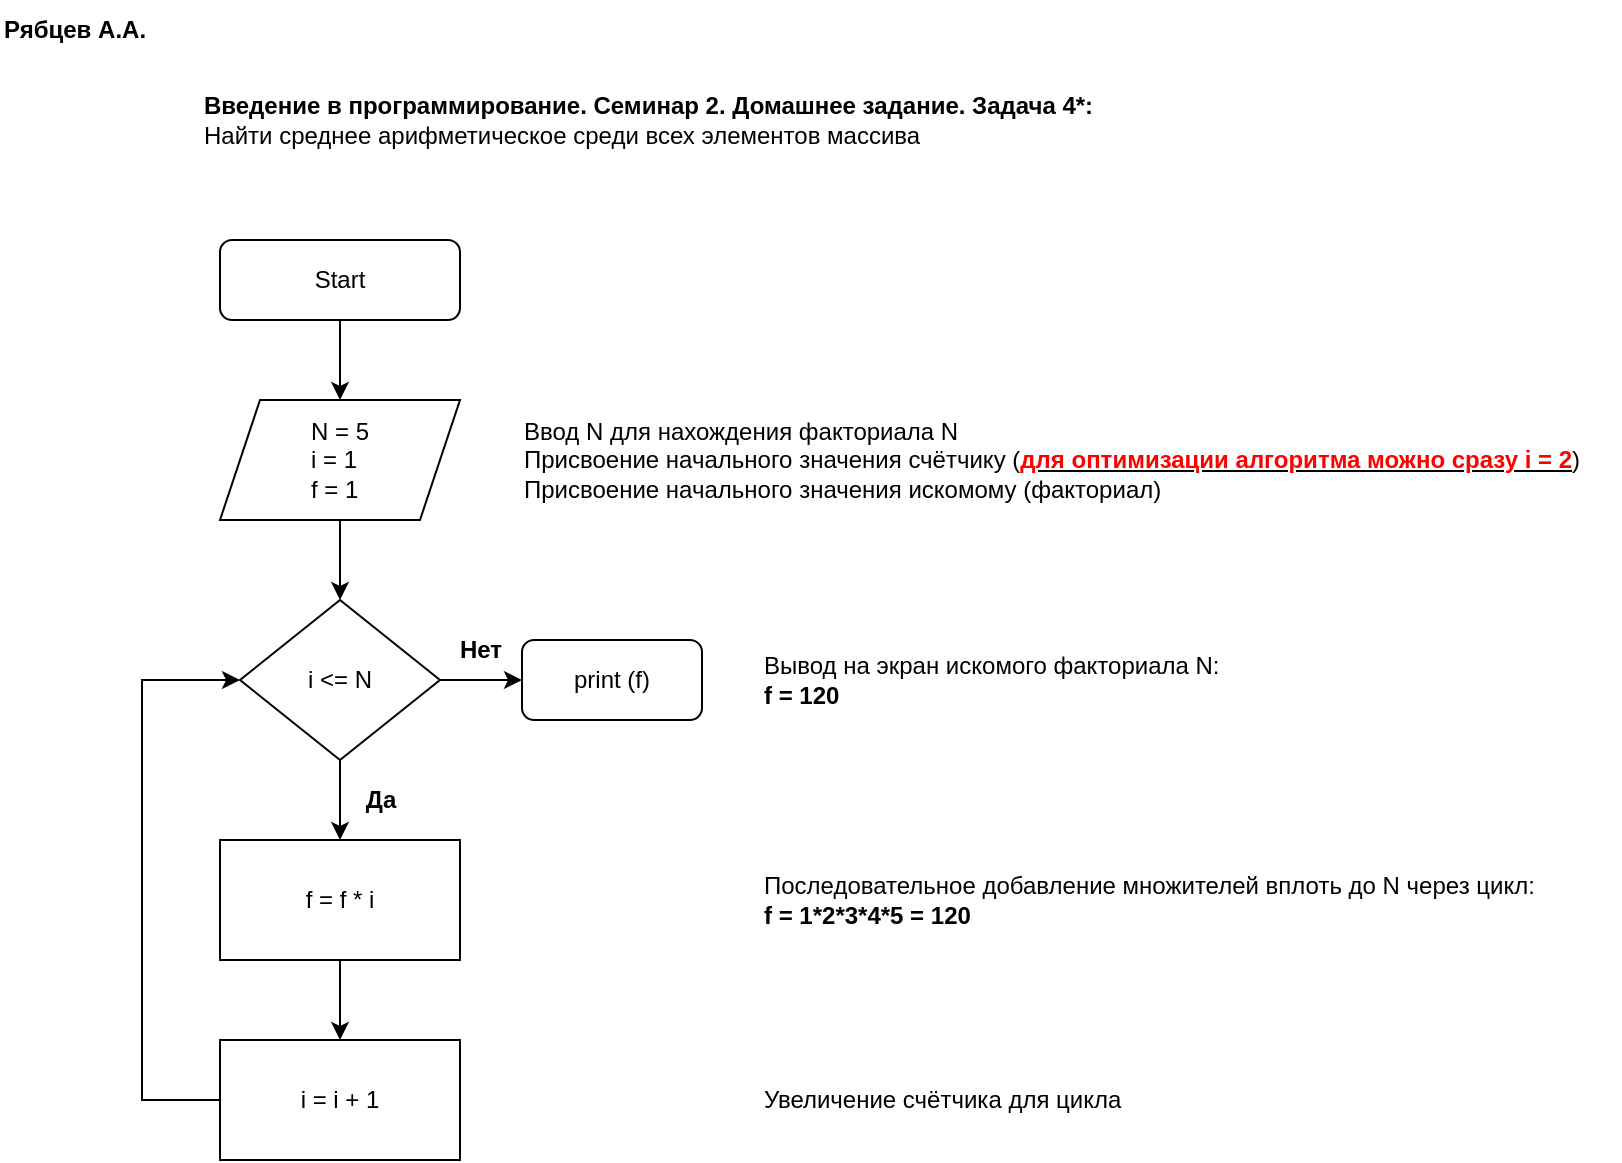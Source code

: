 <mxfile version="20.6.2" type="github">
  <diagram id="C5RBs43oDa-KdzZeNtuy" name="Page-1">
    <mxGraphModel dx="1422" dy="754" grid="1" gridSize="10" guides="1" tooltips="1" connect="1" arrows="1" fold="1" page="1" pageScale="1" pageWidth="827" pageHeight="1169" math="0" shadow="0">
      <root>
        <mxCell id="WIyWlLk6GJQsqaUBKTNV-0" />
        <mxCell id="WIyWlLk6GJQsqaUBKTNV-1" parent="WIyWlLk6GJQsqaUBKTNV-0" />
        <mxCell id="5Rgdo_TbM8ZFMw4HnDZ8-19" value="" style="edgeStyle=orthogonalEdgeStyle;rounded=0;orthogonalLoop=1;jettySize=auto;html=1;" edge="1" parent="WIyWlLk6GJQsqaUBKTNV-1" source="5Rgdo_TbM8ZFMw4HnDZ8-20">
          <mxGeometry relative="1" as="geometry">
            <mxPoint x="190" y="210" as="targetPoint" />
          </mxGeometry>
        </mxCell>
        <mxCell id="5Rgdo_TbM8ZFMw4HnDZ8-20" value="Start" style="rounded=1;whiteSpace=wrap;html=1;fontSize=12;glass=0;strokeWidth=1;shadow=0;" vertex="1" parent="WIyWlLk6GJQsqaUBKTNV-1">
          <mxGeometry x="130" y="130" width="120" height="40" as="geometry" />
        </mxCell>
        <mxCell id="5Rgdo_TbM8ZFMw4HnDZ8-21" value="print (f)" style="rounded=1;whiteSpace=wrap;html=1;fontSize=12;glass=0;strokeWidth=1;shadow=0;" vertex="1" parent="WIyWlLk6GJQsqaUBKTNV-1">
          <mxGeometry x="281" y="330" width="90" height="40" as="geometry" />
        </mxCell>
        <mxCell id="5Rgdo_TbM8ZFMw4HnDZ8-22" value="" style="edgeStyle=orthogonalEdgeStyle;rounded=0;orthogonalLoop=1;jettySize=auto;html=1;" edge="1" parent="WIyWlLk6GJQsqaUBKTNV-1" source="5Rgdo_TbM8ZFMw4HnDZ8-23" target="5Rgdo_TbM8ZFMw4HnDZ8-30">
          <mxGeometry relative="1" as="geometry" />
        </mxCell>
        <mxCell id="5Rgdo_TbM8ZFMw4HnDZ8-23" value="&lt;div style=&quot;text-align: justify;&quot;&gt;&lt;span style=&quot;background-color: initial;&quot;&gt;N = 5&lt;/span&gt;&lt;/div&gt;&lt;div style=&quot;text-align: justify;&quot;&gt;&lt;span style=&quot;background-color: initial;&quot;&gt;i = 1&lt;/span&gt;&lt;/div&gt;&lt;div style=&quot;text-align: justify;&quot;&gt;&lt;span style=&quot;background-color: initial;&quot;&gt;f = 1&lt;/span&gt;&lt;/div&gt;" style="shape=parallelogram;perimeter=parallelogramPerimeter;whiteSpace=wrap;html=1;fixedSize=1;" vertex="1" parent="WIyWlLk6GJQsqaUBKTNV-1">
          <mxGeometry x="130" y="210" width="120" height="60" as="geometry" />
        </mxCell>
        <mxCell id="5Rgdo_TbM8ZFMw4HnDZ8-24" value="Вывод на экран искомого факториала N:&amp;nbsp;&lt;br&gt;&lt;b&gt;f = 120&lt;/b&gt;" style="text;html=1;align=left;verticalAlign=middle;resizable=0;points=[];autosize=1;strokeColor=none;fillColor=none;" vertex="1" parent="WIyWlLk6GJQsqaUBKTNV-1">
          <mxGeometry x="400" y="330" width="250" height="40" as="geometry" />
        </mxCell>
        <mxCell id="5Rgdo_TbM8ZFMw4HnDZ8-25" value="&lt;div style=&quot;&quot;&gt;&lt;span style=&quot;background-color: initial;&quot;&gt;Последовательное добавление множителей вплоть до N через цикл:&amp;nbsp;&lt;/span&gt;&lt;/div&gt;&lt;div style=&quot;&quot;&gt;&lt;span style=&quot;background-color: initial;&quot;&gt;&lt;b&gt;f = 1*2*3*4*5 = 120&lt;/b&gt;&lt;/span&gt;&lt;/div&gt;" style="text;html=1;align=left;verticalAlign=middle;resizable=0;points=[];autosize=1;strokeColor=none;fillColor=none;" vertex="1" parent="WIyWlLk6GJQsqaUBKTNV-1">
          <mxGeometry x="400" y="440" width="410" height="40" as="geometry" />
        </mxCell>
        <mxCell id="5Rgdo_TbM8ZFMw4HnDZ8-26" value="Ввод N для нахождения факториала N&lt;br&gt;Присвоение начального значения счётчику (&lt;b&gt;&lt;u&gt;&lt;font color=&quot;#ff0000&quot;&gt;для оптимизации алгоритма можно сразу i = 2&lt;/font&gt;&lt;/u&gt;&lt;/b&gt;)&lt;br&gt;Присвоение начального значения искомому (факториал)" style="text;html=1;align=left;verticalAlign=middle;resizable=0;points=[];autosize=1;strokeColor=none;fillColor=none;" vertex="1" parent="WIyWlLk6GJQsqaUBKTNV-1">
          <mxGeometry x="280" y="210" width="550" height="60" as="geometry" />
        </mxCell>
        <mxCell id="5Rgdo_TbM8ZFMw4HnDZ8-27" value="&lt;b&gt;Введение в программирование. Семинар 2. Домашнее задание. Задача 4*:&lt;br&gt;&lt;/b&gt;&lt;div&gt;Найти среднее арифметическое среди всех элементов массива&lt;br&gt;&lt;/div&gt;" style="text;html=1;align=left;verticalAlign=middle;resizable=0;points=[];autosize=1;strokeColor=none;fillColor=none;" vertex="1" parent="WIyWlLk6GJQsqaUBKTNV-1">
          <mxGeometry x="120" y="50" width="470" height="40" as="geometry" />
        </mxCell>
        <mxCell id="5Rgdo_TbM8ZFMw4HnDZ8-28" value="" style="edgeStyle=orthogonalEdgeStyle;rounded=0;orthogonalLoop=1;jettySize=auto;html=1;" edge="1" parent="WIyWlLk6GJQsqaUBKTNV-1" source="5Rgdo_TbM8ZFMw4HnDZ8-30" target="5Rgdo_TbM8ZFMw4HnDZ8-32">
          <mxGeometry relative="1" as="geometry" />
        </mxCell>
        <mxCell id="5Rgdo_TbM8ZFMw4HnDZ8-29" value="" style="edgeStyle=orthogonalEdgeStyle;rounded=0;orthogonalLoop=1;jettySize=auto;html=1;" edge="1" parent="WIyWlLk6GJQsqaUBKTNV-1" source="5Rgdo_TbM8ZFMw4HnDZ8-30" target="5Rgdo_TbM8ZFMw4HnDZ8-21">
          <mxGeometry relative="1" as="geometry" />
        </mxCell>
        <mxCell id="5Rgdo_TbM8ZFMw4HnDZ8-30" value="i &amp;lt;= N" style="rhombus;whiteSpace=wrap;html=1;" vertex="1" parent="WIyWlLk6GJQsqaUBKTNV-1">
          <mxGeometry x="140" y="310" width="100" height="80" as="geometry" />
        </mxCell>
        <mxCell id="5Rgdo_TbM8ZFMw4HnDZ8-31" value="" style="edgeStyle=orthogonalEdgeStyle;rounded=0;orthogonalLoop=1;jettySize=auto;html=1;" edge="1" parent="WIyWlLk6GJQsqaUBKTNV-1" source="5Rgdo_TbM8ZFMw4HnDZ8-32" target="5Rgdo_TbM8ZFMw4HnDZ8-36">
          <mxGeometry relative="1" as="geometry" />
        </mxCell>
        <mxCell id="5Rgdo_TbM8ZFMw4HnDZ8-32" value="f = f * i" style="rounded=0;whiteSpace=wrap;html=1;" vertex="1" parent="WIyWlLk6GJQsqaUBKTNV-1">
          <mxGeometry x="130" y="430" width="120" height="60" as="geometry" />
        </mxCell>
        <mxCell id="5Rgdo_TbM8ZFMw4HnDZ8-33" value="&lt;b&gt;Да&lt;/b&gt;" style="text;html=1;align=center;verticalAlign=middle;resizable=0;points=[];autosize=1;strokeColor=none;fillColor=none;" vertex="1" parent="WIyWlLk6GJQsqaUBKTNV-1">
          <mxGeometry x="190" y="395" width="40" height="30" as="geometry" />
        </mxCell>
        <mxCell id="5Rgdo_TbM8ZFMw4HnDZ8-34" value="&lt;b&gt;Нет&lt;/b&gt;" style="text;html=1;align=center;verticalAlign=middle;resizable=0;points=[];autosize=1;strokeColor=none;fillColor=none;" vertex="1" parent="WIyWlLk6GJQsqaUBKTNV-1">
          <mxGeometry x="240" y="320" width="40" height="30" as="geometry" />
        </mxCell>
        <mxCell id="5Rgdo_TbM8ZFMw4HnDZ8-35" style="edgeStyle=orthogonalEdgeStyle;rounded=0;orthogonalLoop=1;jettySize=auto;html=1;entryX=0;entryY=0.5;entryDx=0;entryDy=0;" edge="1" parent="WIyWlLk6GJQsqaUBKTNV-1" source="5Rgdo_TbM8ZFMw4HnDZ8-36" target="5Rgdo_TbM8ZFMw4HnDZ8-30">
          <mxGeometry relative="1" as="geometry">
            <Array as="points">
              <mxPoint x="91" y="560" />
              <mxPoint x="91" y="350" />
            </Array>
          </mxGeometry>
        </mxCell>
        <mxCell id="5Rgdo_TbM8ZFMw4HnDZ8-36" value="i = i + 1" style="rounded=0;whiteSpace=wrap;html=1;" vertex="1" parent="WIyWlLk6GJQsqaUBKTNV-1">
          <mxGeometry x="130" y="530" width="120" height="60" as="geometry" />
        </mxCell>
        <mxCell id="5Rgdo_TbM8ZFMw4HnDZ8-37" value="&lt;div style=&quot;&quot;&gt;Увеличение счётчика для цикла&lt;br&gt;&lt;/div&gt;" style="text;html=1;align=left;verticalAlign=middle;resizable=0;points=[];autosize=1;strokeColor=none;fillColor=none;" vertex="1" parent="WIyWlLk6GJQsqaUBKTNV-1">
          <mxGeometry x="400" y="545" width="200" height="30" as="geometry" />
        </mxCell>
        <mxCell id="5Rgdo_TbM8ZFMw4HnDZ8-38" value="&lt;b&gt;Рябцев А.А.&lt;/b&gt;" style="text;html=1;align=left;verticalAlign=middle;resizable=0;points=[];autosize=1;strokeColor=none;fillColor=none;" vertex="1" parent="WIyWlLk6GJQsqaUBKTNV-1">
          <mxGeometry x="20" y="10" width="90" height="30" as="geometry" />
        </mxCell>
      </root>
    </mxGraphModel>
  </diagram>
</mxfile>
